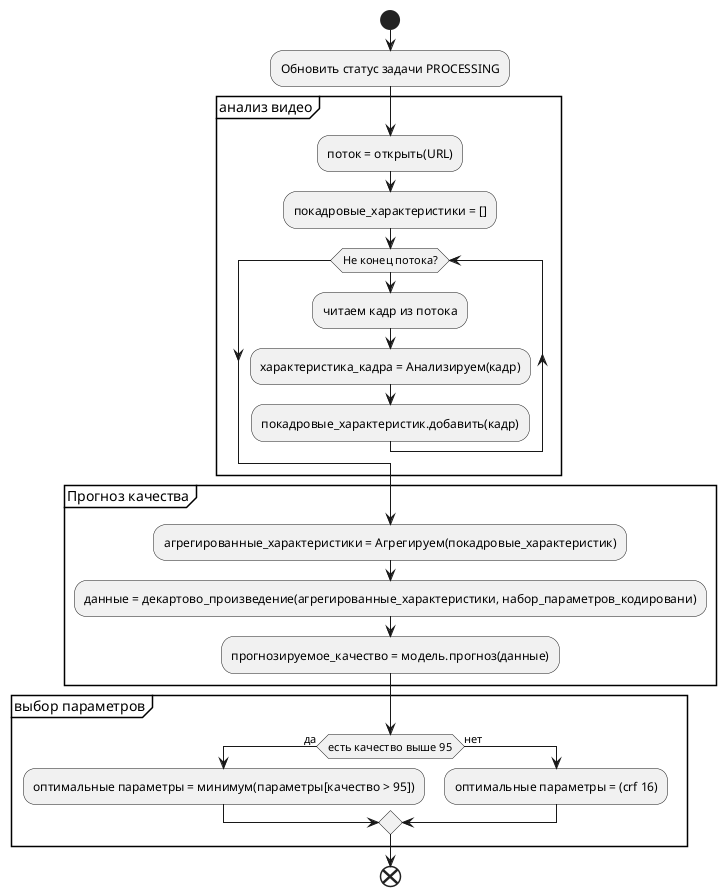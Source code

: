 @startuml
start
:Обновить статус задачи PROCESSING;
group анализ видео
    :поток = открыть(URL);
    :покадровые_характеристики = [];
    while (Не конец потока?)
        :читаем кадр из потока;
        :характеристика_кадра = Анализируем(кадр);
        :покадровые_характеристик.добавить(кадр);
    endwhile
end group
group Прогноз качества
    :агрегированные_характеристики = Агрегируем(покадровые_характеристик);
    :данные = декартово_произведение(агрегированные_характеристики, набор_параметров_кодировани);
    :прогнозируемое_качество = модель.прогноз(данные);
end group
group выбор параметров
    if (есть качество выше 95) then (да)
        :оптимальные параметры = минимум(параметры[качество > 95]);
    else (нет)
        :оптимальные параметры = (crf 16);
    endif
end group
end
@enduml
